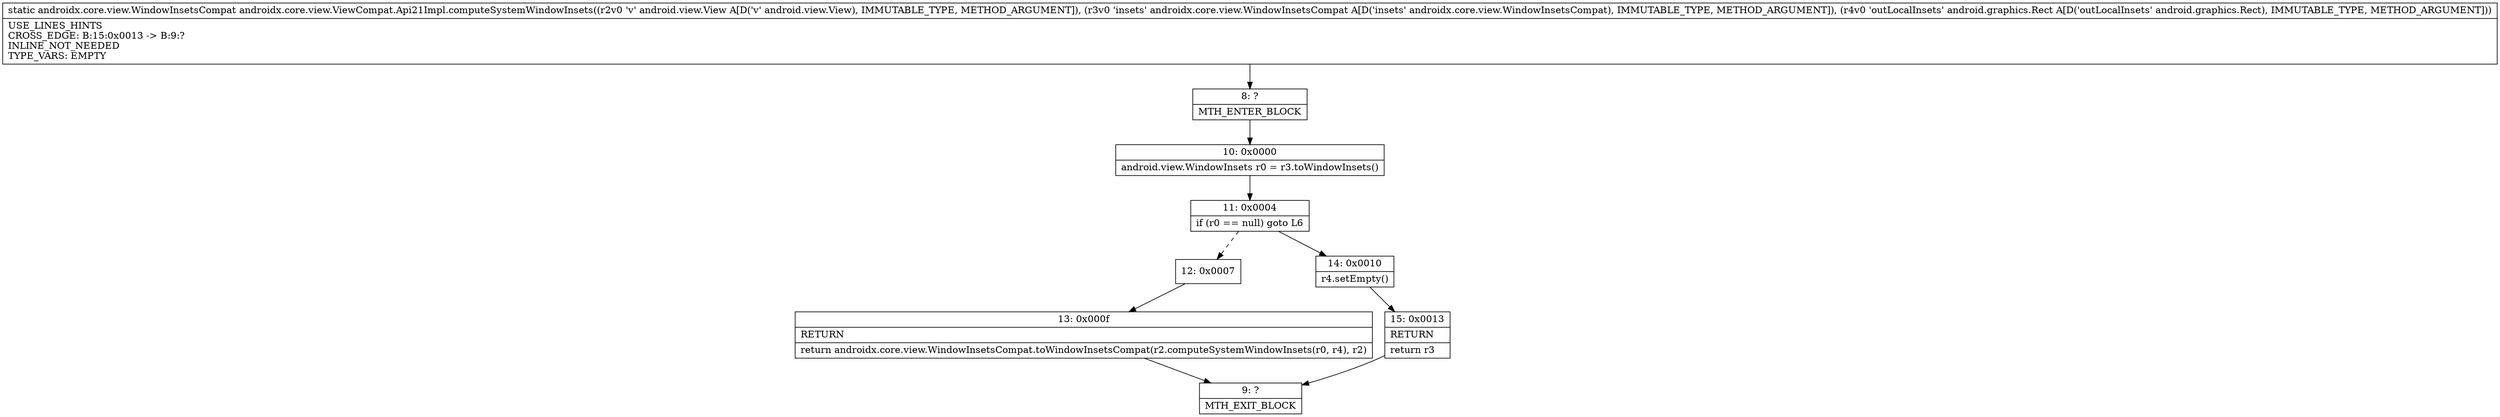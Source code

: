 digraph "CFG forandroidx.core.view.ViewCompat.Api21Impl.computeSystemWindowInsets(Landroid\/view\/View;Landroidx\/core\/view\/WindowInsetsCompat;Landroid\/graphics\/Rect;)Landroidx\/core\/view\/WindowInsetsCompat;" {
Node_8 [shape=record,label="{8\:\ ?|MTH_ENTER_BLOCK\l}"];
Node_10 [shape=record,label="{10\:\ 0x0000|android.view.WindowInsets r0 = r3.toWindowInsets()\l}"];
Node_11 [shape=record,label="{11\:\ 0x0004|if (r0 == null) goto L6\l}"];
Node_12 [shape=record,label="{12\:\ 0x0007}"];
Node_13 [shape=record,label="{13\:\ 0x000f|RETURN\l|return androidx.core.view.WindowInsetsCompat.toWindowInsetsCompat(r2.computeSystemWindowInsets(r0, r4), r2)\l}"];
Node_9 [shape=record,label="{9\:\ ?|MTH_EXIT_BLOCK\l}"];
Node_14 [shape=record,label="{14\:\ 0x0010|r4.setEmpty()\l}"];
Node_15 [shape=record,label="{15\:\ 0x0013|RETURN\l|return r3\l}"];
MethodNode[shape=record,label="{static androidx.core.view.WindowInsetsCompat androidx.core.view.ViewCompat.Api21Impl.computeSystemWindowInsets((r2v0 'v' android.view.View A[D('v' android.view.View), IMMUTABLE_TYPE, METHOD_ARGUMENT]), (r3v0 'insets' androidx.core.view.WindowInsetsCompat A[D('insets' androidx.core.view.WindowInsetsCompat), IMMUTABLE_TYPE, METHOD_ARGUMENT]), (r4v0 'outLocalInsets' android.graphics.Rect A[D('outLocalInsets' android.graphics.Rect), IMMUTABLE_TYPE, METHOD_ARGUMENT]))  | USE_LINES_HINTS\lCROSS_EDGE: B:15:0x0013 \-\> B:9:?\lINLINE_NOT_NEEDED\lTYPE_VARS: EMPTY\l}"];
MethodNode -> Node_8;Node_8 -> Node_10;
Node_10 -> Node_11;
Node_11 -> Node_12[style=dashed];
Node_11 -> Node_14;
Node_12 -> Node_13;
Node_13 -> Node_9;
Node_14 -> Node_15;
Node_15 -> Node_9;
}

